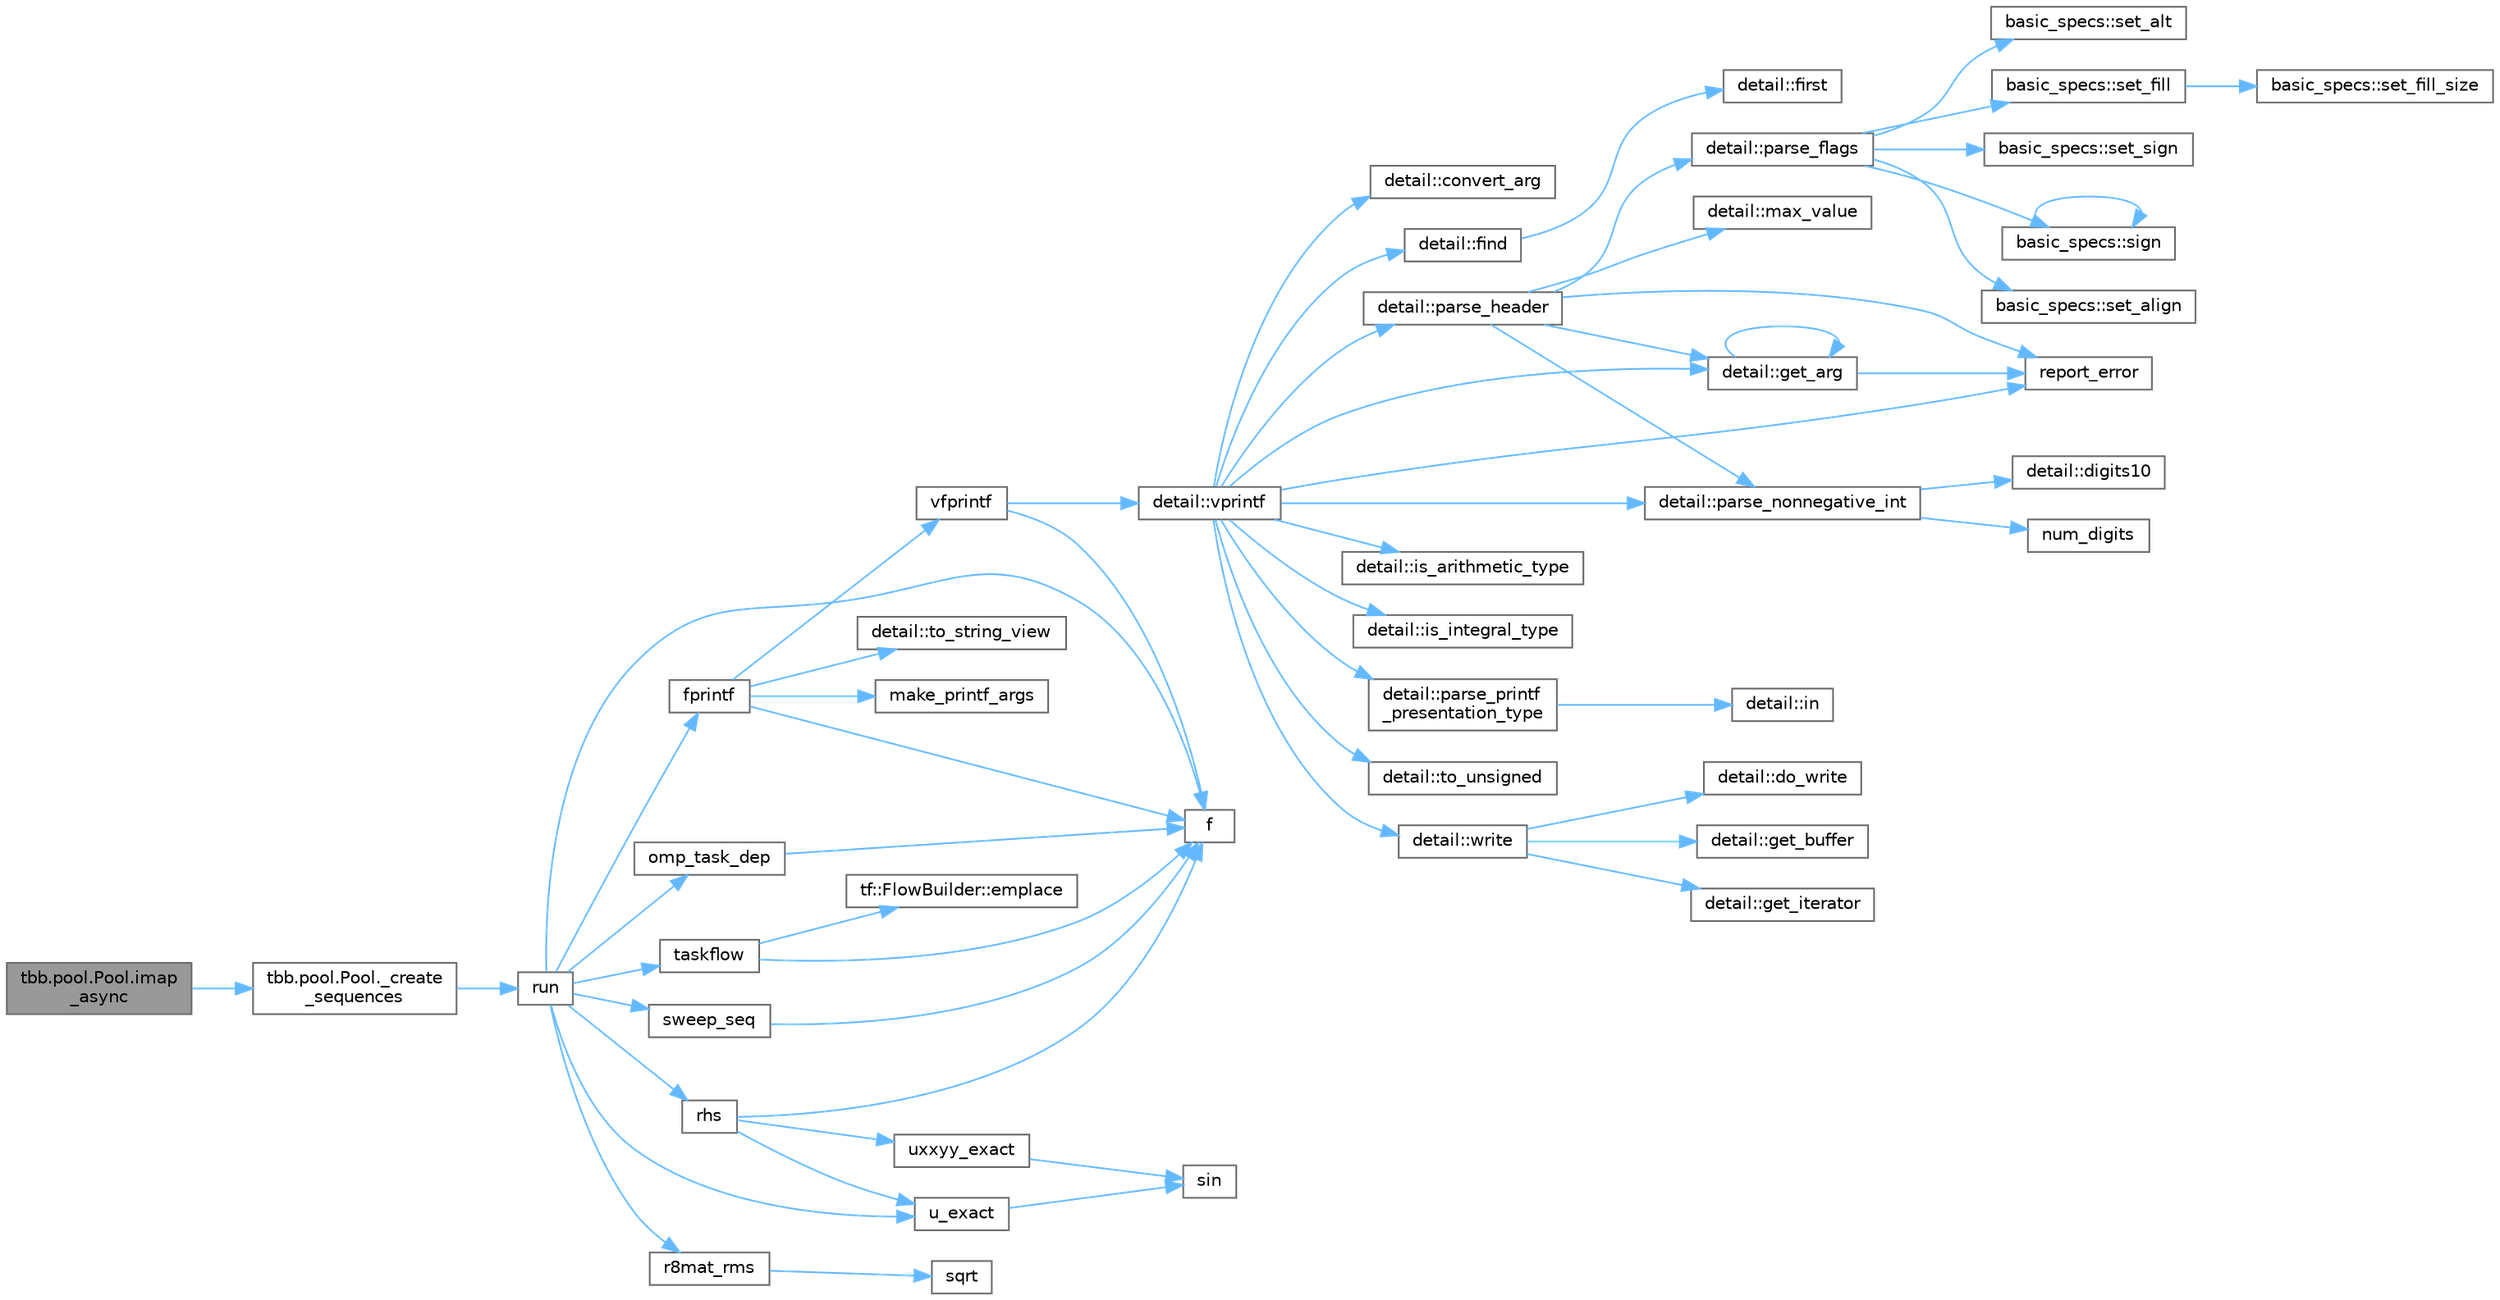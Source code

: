 digraph "tbb.pool.Pool.imap_async"
{
 // LATEX_PDF_SIZE
  bgcolor="transparent";
  edge [fontname=Helvetica,fontsize=10,labelfontname=Helvetica,labelfontsize=10];
  node [fontname=Helvetica,fontsize=10,shape=box,height=0.2,width=0.4];
  rankdir="LR";
  Node1 [id="Node000001",label="tbb.pool.Pool.imap\l_async",height=0.2,width=0.4,color="gray40", fillcolor="grey60", style="filled", fontcolor="black",tooltip=" "];
  Node1 -> Node2 [id="edge59_Node000001_Node000002",color="steelblue1",style="solid",tooltip=" "];
  Node2 [id="Node000002",label="tbb.pool.Pool._create\l_sequences",height=0.2,width=0.4,color="grey40", fillcolor="white", style="filled",URL="$classtbb_1_1pool_1_1_pool.html#a6982cad72154a652e58d4b2a66d4c007",tooltip=" "];
  Node2 -> Node3 [id="edge60_Node000002_Node000003",color="steelblue1",style="solid",tooltip=" "];
  Node3 [id="Node000003",label="run",height=0.2,width=0.4,color="grey40", fillcolor="white", style="filled",URL="$poisson_8cpp.html#ae12af222b820baf64e953be588c5bbbe",tooltip=" "];
  Node3 -> Node4 [id="edge61_Node000003_Node000004",color="steelblue1",style="solid",tooltip=" "];
  Node4 [id="Node000004",label="f",height=0.2,width=0.4,color="grey40", fillcolor="white", style="filled",URL="$cxx11__tensor__map_8cpp.html#a7f507fea02198f6cb81c86640c7b1a4e",tooltip=" "];
  Node3 -> Node5 [id="edge62_Node000003_Node000005",color="steelblue1",style="solid",tooltip=" "];
  Node5 [id="Node000005",label="fprintf",height=0.2,width=0.4,color="grey40", fillcolor="white", style="filled",URL="$printf_8h.html#a9f315126362cae9675de1642105e631e",tooltip=" "];
  Node5 -> Node4 [id="edge63_Node000005_Node000004",color="steelblue1",style="solid",tooltip=" "];
  Node5 -> Node6 [id="edge64_Node000005_Node000006",color="steelblue1",style="solid",tooltip=" "];
  Node6 [id="Node000006",label="make_printf_args",height=0.2,width=0.4,color="grey40", fillcolor="white", style="filled",URL="$printf_8h.html#a27dcc0efcda04388971dbea3c875f122",tooltip=" "];
  Node5 -> Node7 [id="edge65_Node000005_Node000007",color="steelblue1",style="solid",tooltip=" "];
  Node7 [id="Node000007",label="detail::to_string_view",height=0.2,width=0.4,color="grey40", fillcolor="white", style="filled",URL="$namespacedetail.html#abeae79fa3e1eded2d8fbd56cc9f0960e",tooltip=" "];
  Node5 -> Node8 [id="edge66_Node000005_Node000008",color="steelblue1",style="solid",tooltip=" "];
  Node8 [id="Node000008",label="vfprintf",height=0.2,width=0.4,color="grey40", fillcolor="white", style="filled",URL="$printf_8h.html#abb30aad964fc771fb52cf3ad88649df2",tooltip=" "];
  Node8 -> Node4 [id="edge67_Node000008_Node000004",color="steelblue1",style="solid",tooltip=" "];
  Node8 -> Node9 [id="edge68_Node000008_Node000009",color="steelblue1",style="solid",tooltip=" "];
  Node9 [id="Node000009",label="detail::vprintf",height=0.2,width=0.4,color="grey40", fillcolor="white", style="filled",URL="$namespacedetail.html#a1c8c2218e4c822aa8f743fb9c573717f",tooltip=" "];
  Node9 -> Node10 [id="edge69_Node000009_Node000010",color="steelblue1",style="solid",tooltip=" "];
  Node10 [id="Node000010",label="detail::convert_arg",height=0.2,width=0.4,color="grey40", fillcolor="white", style="filled",URL="$namespacedetail.html#a03c11572c9a664266d6925f327dec7f3",tooltip=" "];
  Node9 -> Node11 [id="edge70_Node000009_Node000011",color="steelblue1",style="solid",tooltip=" "];
  Node11 [id="Node000011",label="detail::find",height=0.2,width=0.4,color="grey40", fillcolor="white", style="filled",URL="$namespacedetail.html#a6b71952fab3dc32f3edb2c3e9811d8d9",tooltip=" "];
  Node11 -> Node12 [id="edge71_Node000011_Node000012",color="steelblue1",style="solid",tooltip=" "];
  Node12 [id="Node000012",label="detail::first",height=0.2,width=0.4,color="grey40", fillcolor="white", style="filled",URL="$namespacedetail.html#a02319a3deb124802b88b61f85987df5e",tooltip=" "];
  Node9 -> Node13 [id="edge72_Node000009_Node000013",color="steelblue1",style="solid",tooltip=" "];
  Node13 [id="Node000013",label="detail::get_arg",height=0.2,width=0.4,color="grey40", fillcolor="white", style="filled",URL="$namespacedetail.html#a342ef250e45bd09b2ef666b6fae1c355",tooltip=" "];
  Node13 -> Node13 [id="edge73_Node000013_Node000013",color="steelblue1",style="solid",tooltip=" "];
  Node13 -> Node14 [id="edge74_Node000013_Node000014",color="steelblue1",style="solid",tooltip=" "];
  Node14 [id="Node000014",label="report_error",height=0.2,width=0.4,color="grey40", fillcolor="white", style="filled",URL="$format-inl_8h.html#a5555893692b00b61b3886349332fd01f",tooltip=" "];
  Node9 -> Node15 [id="edge75_Node000009_Node000015",color="steelblue1",style="solid",tooltip=" "];
  Node15 [id="Node000015",label="detail::is_arithmetic_type",height=0.2,width=0.4,color="grey40", fillcolor="white", style="filled",URL="$namespacedetail.html#a802c50a56a3495fdab6020b375ba1389",tooltip=" "];
  Node9 -> Node16 [id="edge76_Node000009_Node000016",color="steelblue1",style="solid",tooltip=" "];
  Node16 [id="Node000016",label="detail::is_integral_type",height=0.2,width=0.4,color="grey40", fillcolor="white", style="filled",URL="$namespacedetail.html#a2a60f8d1bee41b803f43fc42b707b5d1",tooltip=" "];
  Node9 -> Node17 [id="edge77_Node000009_Node000017",color="steelblue1",style="solid",tooltip=" "];
  Node17 [id="Node000017",label="detail::parse_header",height=0.2,width=0.4,color="grey40", fillcolor="white", style="filled",URL="$namespacedetail.html#afc9d93e58b8edb8077f8bc8eee7f4035",tooltip=" "];
  Node17 -> Node13 [id="edge78_Node000017_Node000013",color="steelblue1",style="solid",tooltip=" "];
  Node17 -> Node18 [id="edge79_Node000017_Node000018",color="steelblue1",style="solid",tooltip=" "];
  Node18 [id="Node000018",label="detail::max_value",height=0.2,width=0.4,color="grey40", fillcolor="white", style="filled",URL="$namespacedetail.html#a45c2130c44ebe54179eafcee3cda2bfb",tooltip=" "];
  Node17 -> Node19 [id="edge80_Node000017_Node000019",color="steelblue1",style="solid",tooltip=" "];
  Node19 [id="Node000019",label="detail::parse_flags",height=0.2,width=0.4,color="grey40", fillcolor="white", style="filled",URL="$namespacedetail.html#a4213daed116a37e1767881da51238261",tooltip=" "];
  Node19 -> Node20 [id="edge81_Node000019_Node000020",color="steelblue1",style="solid",tooltip=" "];
  Node20 [id="Node000020",label="basic_specs::set_align",height=0.2,width=0.4,color="grey40", fillcolor="white", style="filled",URL="$classbasic__specs.html#ad73b6f854341aaabc744bf54e6ea6af6",tooltip=" "];
  Node19 -> Node21 [id="edge82_Node000019_Node000021",color="steelblue1",style="solid",tooltip=" "];
  Node21 [id="Node000021",label="basic_specs::set_alt",height=0.2,width=0.4,color="grey40", fillcolor="white", style="filled",URL="$classbasic__specs.html#a5f10314706a8a3d579f882f30d283b61",tooltip=" "];
  Node19 -> Node22 [id="edge83_Node000019_Node000022",color="steelblue1",style="solid",tooltip=" "];
  Node22 [id="Node000022",label="basic_specs::set_fill",height=0.2,width=0.4,color="grey40", fillcolor="white", style="filled",URL="$classbasic__specs.html#a1600987fb39fed5dfdac21b218061a9e",tooltip=" "];
  Node22 -> Node23 [id="edge84_Node000022_Node000023",color="steelblue1",style="solid",tooltip=" "];
  Node23 [id="Node000023",label="basic_specs::set_fill_size",height=0.2,width=0.4,color="grey40", fillcolor="white", style="filled",URL="$classbasic__specs.html#a4b36db5ad1e38169bd6653635d5e69cd",tooltip=" "];
  Node19 -> Node24 [id="edge85_Node000019_Node000024",color="steelblue1",style="solid",tooltip=" "];
  Node24 [id="Node000024",label="basic_specs::set_sign",height=0.2,width=0.4,color="grey40", fillcolor="white", style="filled",URL="$classbasic__specs.html#a7020ec66ba6918727e4102567c5c731a",tooltip=" "];
  Node19 -> Node25 [id="edge86_Node000019_Node000025",color="steelblue1",style="solid",tooltip=" "];
  Node25 [id="Node000025",label="basic_specs::sign",height=0.2,width=0.4,color="grey40", fillcolor="white", style="filled",URL="$classbasic__specs.html#a380e6ff33a8ae05e3ef479bf95696ad2",tooltip=" "];
  Node25 -> Node25 [id="edge87_Node000025_Node000025",color="steelblue1",style="solid",tooltip=" "];
  Node17 -> Node26 [id="edge88_Node000017_Node000026",color="steelblue1",style="solid",tooltip=" "];
  Node26 [id="Node000026",label="detail::parse_nonnegative_int",height=0.2,width=0.4,color="grey40", fillcolor="white", style="filled",URL="$namespacedetail.html#a338caba782225e115a9902d4d0835f5f",tooltip=" "];
  Node26 -> Node27 [id="edge89_Node000026_Node000027",color="steelblue1",style="solid",tooltip=" "];
  Node27 [id="Node000027",label="detail::digits10",height=0.2,width=0.4,color="grey40", fillcolor="white", style="filled",URL="$namespacedetail.html#a3a043db05db2d07deb2d98ba2d04b4eb",tooltip=" "];
  Node26 -> Node28 [id="edge90_Node000026_Node000028",color="steelblue1",style="solid",tooltip=" "];
  Node28 [id="Node000028",label="num_digits",height=0.2,width=0.4,color="grey40", fillcolor="white", style="filled",URL="$_sequence_8c.html#aa16e8c03d098498ad9c8839cf2c48044",tooltip=" "];
  Node17 -> Node14 [id="edge91_Node000017_Node000014",color="steelblue1",style="solid",tooltip=" "];
  Node9 -> Node26 [id="edge92_Node000009_Node000026",color="steelblue1",style="solid",tooltip=" "];
  Node9 -> Node29 [id="edge93_Node000009_Node000029",color="steelblue1",style="solid",tooltip=" "];
  Node29 [id="Node000029",label="detail::parse_printf\l_presentation_type",height=0.2,width=0.4,color="grey40", fillcolor="white", style="filled",URL="$namespacedetail.html#aa2cb095169b23e3a66260ad7078f44cc",tooltip=" "];
  Node29 -> Node30 [id="edge94_Node000029_Node000030",color="steelblue1",style="solid",tooltip=" "];
  Node30 [id="Node000030",label="detail::in",height=0.2,width=0.4,color="grey40", fillcolor="white", style="filled",URL="$namespacedetail.html#a52a5e2ed06c229dcf95ea5c46d48d05e",tooltip=" "];
  Node9 -> Node14 [id="edge95_Node000009_Node000014",color="steelblue1",style="solid",tooltip=" "];
  Node9 -> Node31 [id="edge96_Node000009_Node000031",color="steelblue1",style="solid",tooltip=" "];
  Node31 [id="Node000031",label="detail::to_unsigned",height=0.2,width=0.4,color="grey40", fillcolor="white", style="filled",URL="$namespacedetail.html#a4855e668246c731a97484efc329f2aac",tooltip=" "];
  Node9 -> Node32 [id="edge97_Node000009_Node000032",color="steelblue1",style="solid",tooltip=" "];
  Node32 [id="Node000032",label="detail::write",height=0.2,width=0.4,color="grey40", fillcolor="white", style="filled",URL="$namespacedetail.html#a29dacf26eedc9e3575fb57329a5ca0a3",tooltip=" "];
  Node32 -> Node33 [id="edge98_Node000032_Node000033",color="steelblue1",style="solid",tooltip=" "];
  Node33 [id="Node000033",label="detail::do_write",height=0.2,width=0.4,color="grey40", fillcolor="white", style="filled",URL="$namespacedetail.html#a5007cc441bd246a9096070c10d1ea683",tooltip=" "];
  Node32 -> Node34 [id="edge99_Node000032_Node000034",color="steelblue1",style="solid",tooltip=" "];
  Node34 [id="Node000034",label="detail::get_buffer",height=0.2,width=0.4,color="grey40", fillcolor="white", style="filled",URL="$namespacedetail.html#ad803bb19df422bc4c4f92d75c7564437",tooltip=" "];
  Node32 -> Node35 [id="edge100_Node000032_Node000035",color="steelblue1",style="solid",tooltip=" "];
  Node35 [id="Node000035",label="detail::get_iterator",height=0.2,width=0.4,color="grey40", fillcolor="white", style="filled",URL="$namespacedetail.html#a05e3e231207d3f28f83261c2e7ad2fe5",tooltip=" "];
  Node3 -> Node36 [id="edge101_Node000003_Node000036",color="steelblue1",style="solid",tooltip=" "];
  Node36 [id="Node000036",label="omp_task_dep",height=0.2,width=0.4,color="grey40", fillcolor="white", style="filled",URL="$sandbox_2jacobi_2omp_8cpp.html#a38bf89bca3b11a9eeb57dd07cfd38630",tooltip=" "];
  Node36 -> Node4 [id="edge102_Node000036_Node000004",color="steelblue1",style="solid",tooltip=" "];
  Node3 -> Node37 [id="edge103_Node000003_Node000037",color="steelblue1",style="solid",tooltip=" "];
  Node37 [id="Node000037",label="r8mat_rms",height=0.2,width=0.4,color="grey40", fillcolor="white", style="filled",URL="$poisson_8cpp.html#a1314a15604ecb29a615e689872f32657",tooltip=" "];
  Node37 -> Node38 [id="edge104_Node000037_Node000038",color="steelblue1",style="solid",tooltip=" "];
  Node38 [id="Node000038",label="sqrt",height=0.2,width=0.4,color="grey40", fillcolor="white", style="filled",URL="$_array_cwise_unary_ops_8h.html#a656b9217a2fcb6de59dc8d1eb3079cc7",tooltip=" "];
  Node3 -> Node39 [id="edge105_Node000003_Node000039",color="steelblue1",style="solid",tooltip=" "];
  Node39 [id="Node000039",label="rhs",height=0.2,width=0.4,color="grey40", fillcolor="white", style="filled",URL="$poisson_8cpp.html#a38c677f5cc4e47bc7505aef707c1bb83",tooltip=" "];
  Node39 -> Node4 [id="edge106_Node000039_Node000004",color="steelblue1",style="solid",tooltip=" "];
  Node39 -> Node40 [id="edge107_Node000039_Node000040",color="steelblue1",style="solid",tooltip=" "];
  Node40 [id="Node000040",label="u_exact",height=0.2,width=0.4,color="grey40", fillcolor="white", style="filled",URL="$poisson_8cpp.html#a06fc16c4676f839f8de736a6791b6862",tooltip=" "];
  Node40 -> Node41 [id="edge108_Node000040_Node000041",color="steelblue1",style="solid",tooltip=" "];
  Node41 [id="Node000041",label="sin",height=0.2,width=0.4,color="grey40", fillcolor="white", style="filled",URL="$_array_cwise_unary_ops_8h.html#a9cfb0ea58bd813510a9e2db18a5e49f0",tooltip=" "];
  Node39 -> Node42 [id="edge109_Node000039_Node000042",color="steelblue1",style="solid",tooltip=" "];
  Node42 [id="Node000042",label="uxxyy_exact",height=0.2,width=0.4,color="grey40", fillcolor="white", style="filled",URL="$poisson_8cpp.html#a557a61cf12d143424a35123b14048a22",tooltip=" "];
  Node42 -> Node41 [id="edge110_Node000042_Node000041",color="steelblue1",style="solid",tooltip=" "];
  Node3 -> Node43 [id="edge111_Node000003_Node000043",color="steelblue1",style="solid",tooltip=" "];
  Node43 [id="Node000043",label="sweep_seq",height=0.2,width=0.4,color="grey40", fillcolor="white", style="filled",URL="$poisson_8hpp.html#a263e0f774ef013be333712ca3915448a",tooltip=" "];
  Node43 -> Node4 [id="edge112_Node000043_Node000004",color="steelblue1",style="solid",tooltip=" "];
  Node3 -> Node44 [id="edge113_Node000003_Node000044",color="steelblue1",style="solid",tooltip=" "];
  Node44 [id="Node000044",label="taskflow",height=0.2,width=0.4,color="grey40", fillcolor="white", style="filled",URL="$sandbox_2jacobi_2taskflow_8cpp.html#a47af48e377b7c0ac855c12acd5b69b1e",tooltip=" "];
  Node44 -> Node45 [id="edge114_Node000044_Node000045",color="steelblue1",style="solid",tooltip=" "];
  Node45 [id="Node000045",label="tf::FlowBuilder::emplace",height=0.2,width=0.4,color="grey40", fillcolor="white", style="filled",URL="$classtf_1_1_flow_builder.html#a60d7a666cab71ecfa3010b2efb0d6b57",tooltip="creates a static task"];
  Node44 -> Node4 [id="edge115_Node000044_Node000004",color="steelblue1",style="solid",tooltip=" "];
  Node3 -> Node40 [id="edge116_Node000003_Node000040",color="steelblue1",style="solid",tooltip=" "];
}
